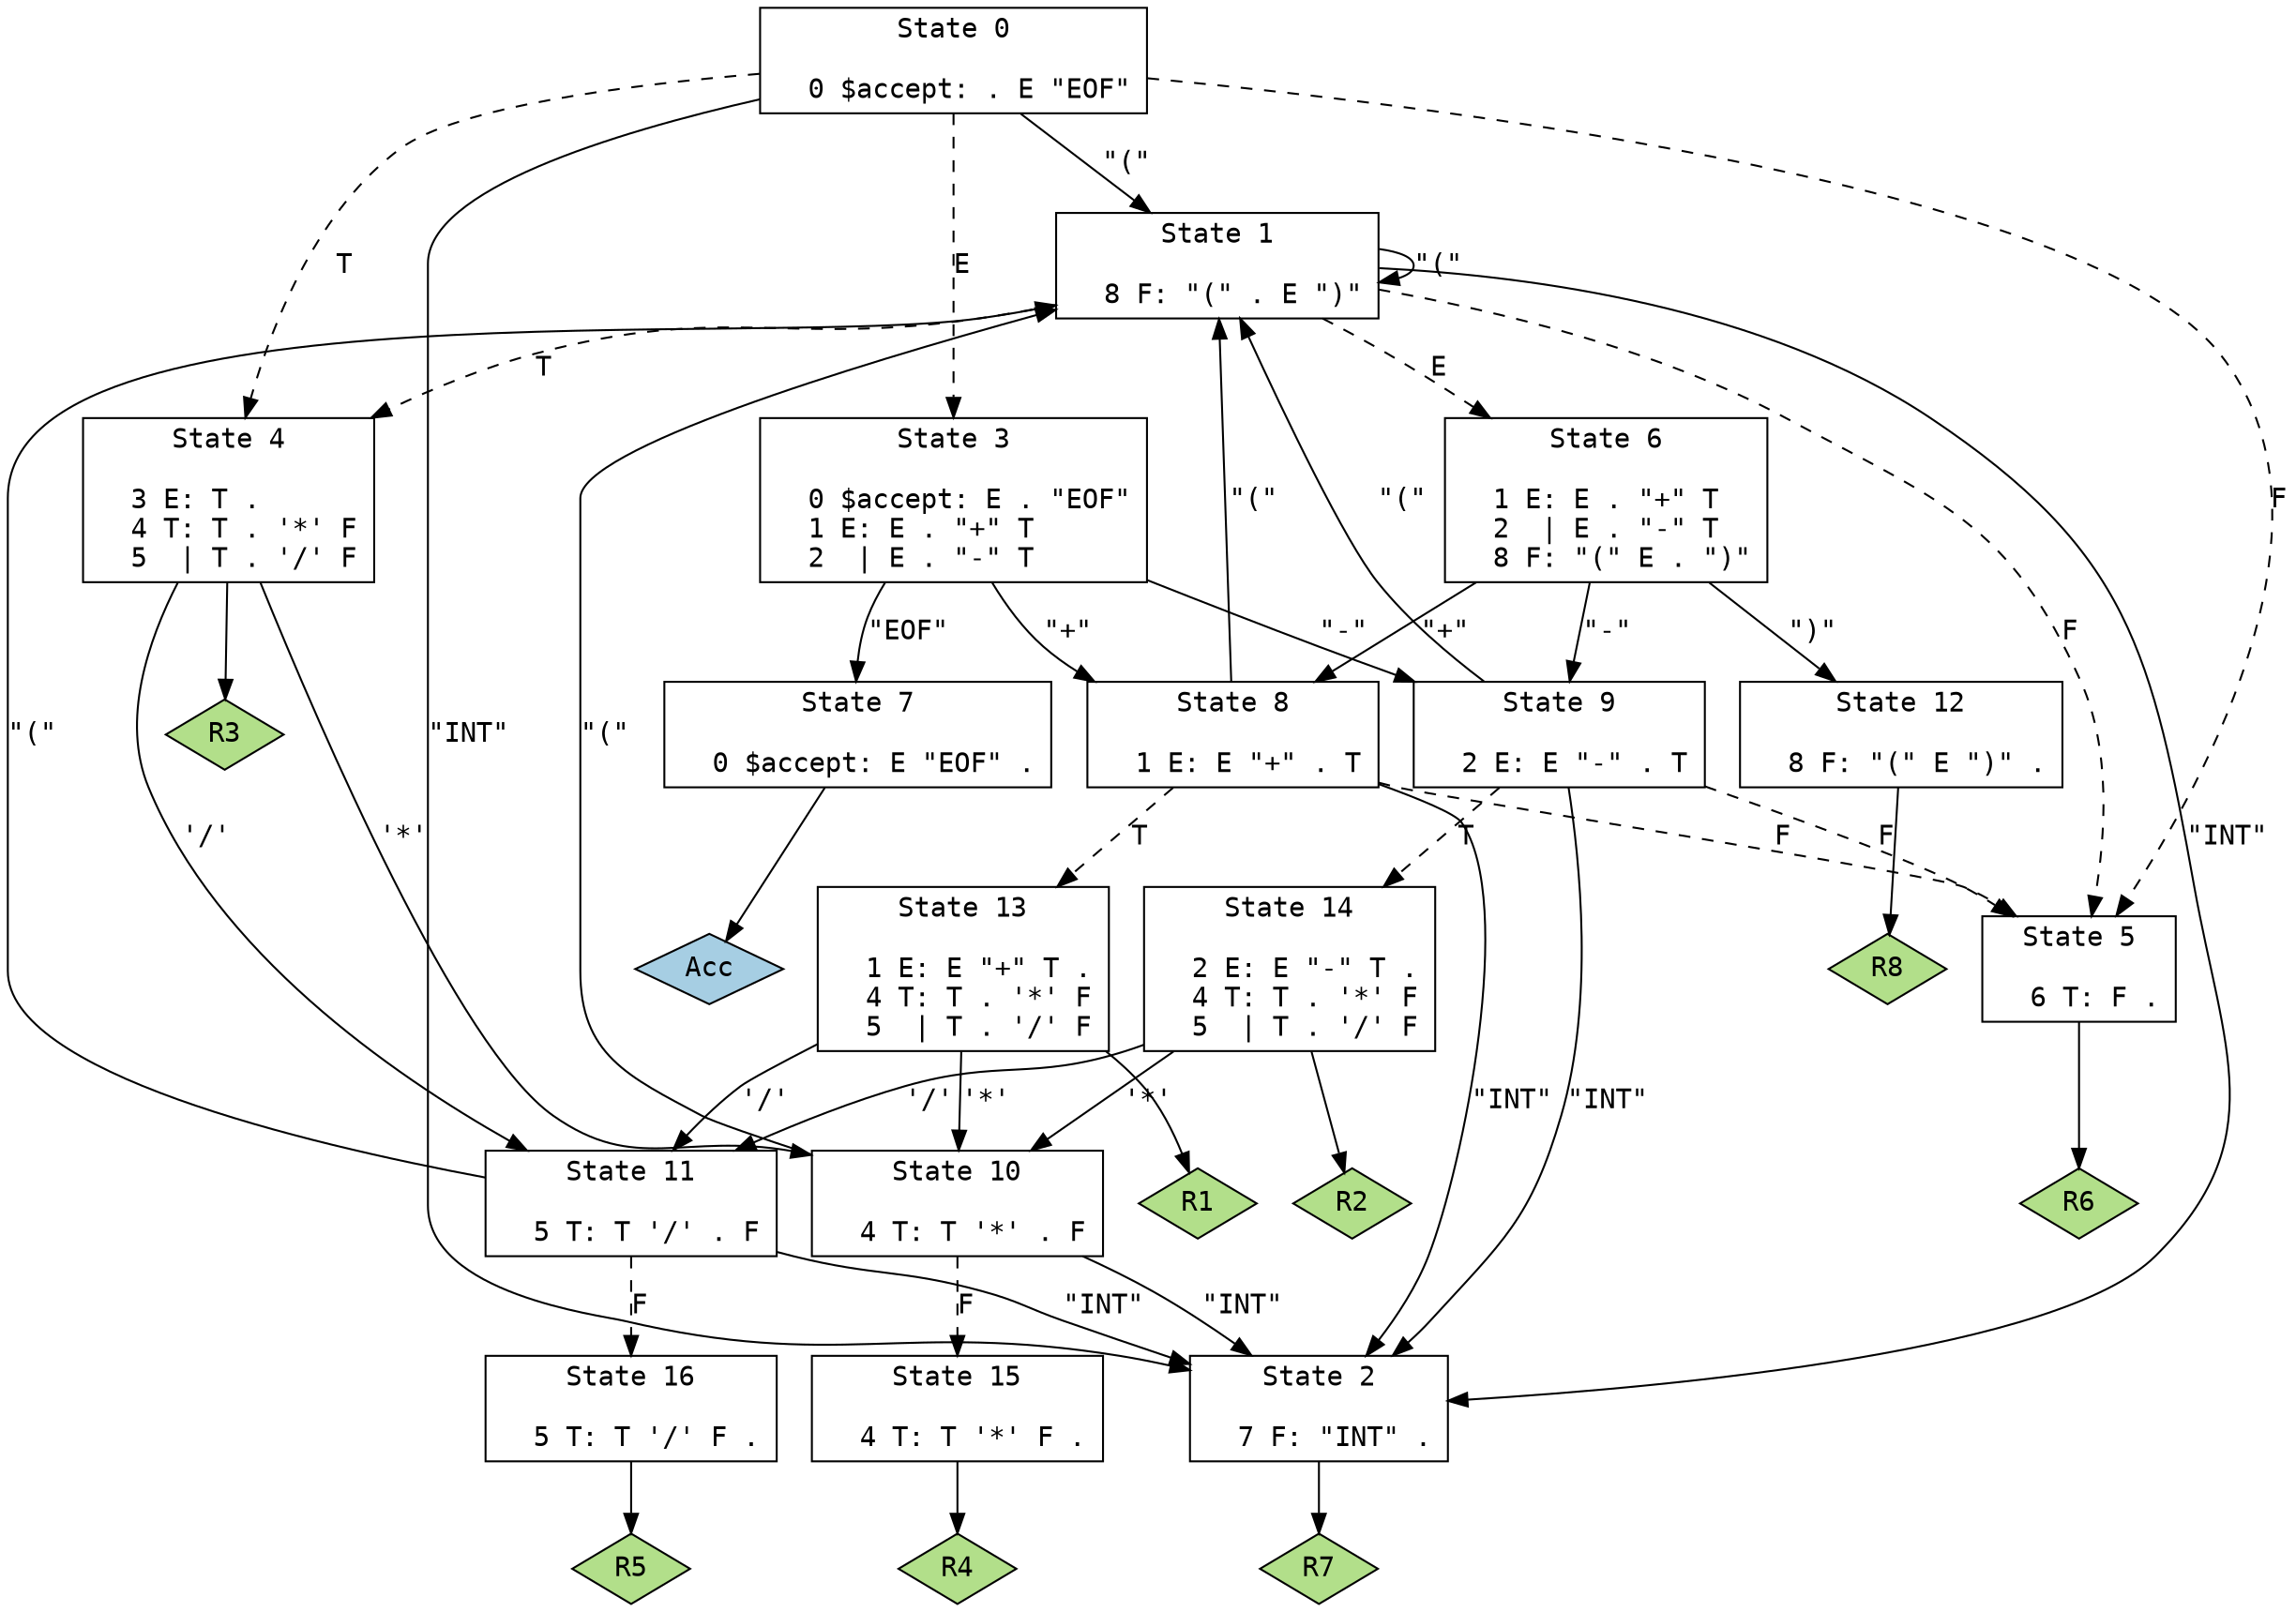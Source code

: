 // Generated by GNU Bison 3.4.
// Report bugs to <bug-bison@gnu.org>.
// Home page: <http://www.gnu.org/software/bison/>.

digraph "parser.yy"
{
  node [fontname = courier, shape = box, colorscheme = paired6]
  edge [fontname = courier]

  0 [label="State 0\n\l  0 $accept: . E \"EOF\"\l"]
  0 -> 1 [style=solid label="\"(\""]
  0 -> 2 [style=solid label="\"INT\""]
  0 -> 3 [style=dashed label="E"]
  0 -> 4 [style=dashed label="T"]
  0 -> 5 [style=dashed label="F"]
  1 [label="State 1\n\l  8 F: \"(\" . E \")\"\l"]
  1 -> 1 [style=solid label="\"(\""]
  1 -> 2 [style=solid label="\"INT\""]
  1 -> 6 [style=dashed label="E"]
  1 -> 4 [style=dashed label="T"]
  1 -> 5 [style=dashed label="F"]
  2 [label="State 2\n\l  7 F: \"INT\" .\l"]
  2 -> "2R7" [style=solid]
 "2R7" [label="R7", fillcolor=3, shape=diamond, style=filled]
  3 [label="State 3\n\l  0 $accept: E . \"EOF\"\l  1 E: E . \"+\" T\l  2  | E . \"-\" T\l"]
  3 -> 7 [style=solid label="\"EOF\""]
  3 -> 8 [style=solid label="\"+\""]
  3 -> 9 [style=solid label="\"-\""]
  4 [label="State 4\n\l  3 E: T .\l  4 T: T . '*' F\l  5  | T . '/' F\l"]
  4 -> 10 [style=solid label="'*'"]
  4 -> 11 [style=solid label="'/'"]
  4 -> "4R3" [style=solid]
 "4R3" [label="R3", fillcolor=3, shape=diamond, style=filled]
  5 [label="State 5\n\l  6 T: F .\l"]
  5 -> "5R6" [style=solid]
 "5R6" [label="R6", fillcolor=3, shape=diamond, style=filled]
  6 [label="State 6\n\l  1 E: E . \"+\" T\l  2  | E . \"-\" T\l  8 F: \"(\" E . \")\"\l"]
  6 -> 8 [style=solid label="\"+\""]
  6 -> 9 [style=solid label="\"-\""]
  6 -> 12 [style=solid label="\")\""]
  7 [label="State 7\n\l  0 $accept: E \"EOF\" .\l"]
  7 -> "7R0" [style=solid]
 "7R0" [label="Acc", fillcolor=1, shape=diamond, style=filled]
  8 [label="State 8\n\l  1 E: E \"+\" . T\l"]
  8 -> 1 [style=solid label="\"(\""]
  8 -> 2 [style=solid label="\"INT\""]
  8 -> 13 [style=dashed label="T"]
  8 -> 5 [style=dashed label="F"]
  9 [label="State 9\n\l  2 E: E \"-\" . T\l"]
  9 -> 1 [style=solid label="\"(\""]
  9 -> 2 [style=solid label="\"INT\""]
  9 -> 14 [style=dashed label="T"]
  9 -> 5 [style=dashed label="F"]
  10 [label="State 10\n\l  4 T: T '*' . F\l"]
  10 -> 1 [style=solid label="\"(\""]
  10 -> 2 [style=solid label="\"INT\""]
  10 -> 15 [style=dashed label="F"]
  11 [label="State 11\n\l  5 T: T '/' . F\l"]
  11 -> 1 [style=solid label="\"(\""]
  11 -> 2 [style=solid label="\"INT\""]
  11 -> 16 [style=dashed label="F"]
  12 [label="State 12\n\l  8 F: \"(\" E \")\" .\l"]
  12 -> "12R8" [style=solid]
 "12R8" [label="R8", fillcolor=3, shape=diamond, style=filled]
  13 [label="State 13\n\l  1 E: E \"+\" T .\l  4 T: T . '*' F\l  5  | T . '/' F\l"]
  13 -> 10 [style=solid label="'*'"]
  13 -> 11 [style=solid label="'/'"]
  13 -> "13R1" [style=solid]
 "13R1" [label="R1", fillcolor=3, shape=diamond, style=filled]
  14 [label="State 14\n\l  2 E: E \"-\" T .\l  4 T: T . '*' F\l  5  | T . '/' F\l"]
  14 -> 10 [style=solid label="'*'"]
  14 -> 11 [style=solid label="'/'"]
  14 -> "14R2" [style=solid]
 "14R2" [label="R2", fillcolor=3, shape=diamond, style=filled]
  15 [label="State 15\n\l  4 T: T '*' F .\l"]
  15 -> "15R4" [style=solid]
 "15R4" [label="R4", fillcolor=3, shape=diamond, style=filled]
  16 [label="State 16\n\l  5 T: T '/' F .\l"]
  16 -> "16R5" [style=solid]
 "16R5" [label="R5", fillcolor=3, shape=diamond, style=filled]
}
